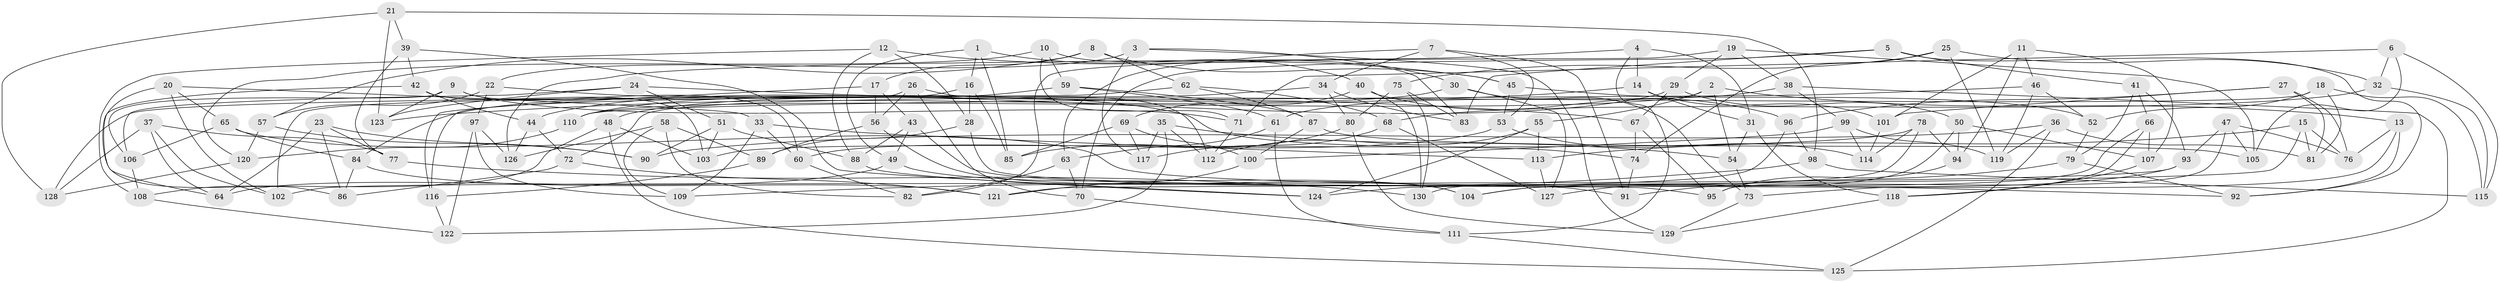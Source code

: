 // Generated by graph-tools (version 1.1) at 2025/16/03/09/25 04:16:29]
// undirected, 130 vertices, 260 edges
graph export_dot {
graph [start="1"]
  node [color=gray90,style=filled];
  1;
  2;
  3;
  4;
  5;
  6;
  7;
  8;
  9;
  10;
  11;
  12;
  13;
  14;
  15;
  16;
  17;
  18;
  19;
  20;
  21;
  22;
  23;
  24;
  25;
  26;
  27;
  28;
  29;
  30;
  31;
  32;
  33;
  34;
  35;
  36;
  37;
  38;
  39;
  40;
  41;
  42;
  43;
  44;
  45;
  46;
  47;
  48;
  49;
  50;
  51;
  52;
  53;
  54;
  55;
  56;
  57;
  58;
  59;
  60;
  61;
  62;
  63;
  64;
  65;
  66;
  67;
  68;
  69;
  70;
  71;
  72;
  73;
  74;
  75;
  76;
  77;
  78;
  79;
  80;
  81;
  82;
  83;
  84;
  85;
  86;
  87;
  88;
  89;
  90;
  91;
  92;
  93;
  94;
  95;
  96;
  97;
  98;
  99;
  100;
  101;
  102;
  103;
  104;
  105;
  106;
  107;
  108;
  109;
  110;
  111;
  112;
  113;
  114;
  115;
  116;
  117;
  118;
  119;
  120;
  121;
  122;
  123;
  124;
  125;
  126;
  127;
  128;
  129;
  130;
  1 -- 40;
  1 -- 49;
  1 -- 85;
  1 -- 16;
  2 -- 55;
  2 -- 54;
  2 -- 110;
  2 -- 13;
  3 -- 117;
  3 -- 30;
  3 -- 22;
  3 -- 129;
  4 -- 31;
  4 -- 14;
  4 -- 111;
  4 -- 126;
  5 -- 83;
  5 -- 41;
  5 -- 92;
  5 -- 70;
  6 -- 32;
  6 -- 71;
  6 -- 105;
  6 -- 115;
  7 -- 53;
  7 -- 63;
  7 -- 91;
  7 -- 34;
  8 -- 57;
  8 -- 17;
  8 -- 45;
  8 -- 62;
  9 -- 60;
  9 -- 71;
  9 -- 123;
  9 -- 106;
  10 -- 59;
  10 -- 120;
  10 -- 83;
  10 -- 71;
  11 -- 101;
  11 -- 46;
  11 -- 107;
  11 -- 94;
  12 -- 88;
  12 -- 28;
  12 -- 45;
  12 -- 108;
  13 -- 73;
  13 -- 92;
  13 -- 76;
  14 -- 101;
  14 -- 31;
  14 -- 123;
  15 -- 81;
  15 -- 76;
  15 -- 121;
  15 -- 113;
  16 -- 85;
  16 -- 116;
  16 -- 28;
  17 -- 56;
  17 -- 43;
  17 -- 116;
  18 -- 81;
  18 -- 52;
  18 -- 115;
  18 -- 72;
  19 -- 29;
  19 -- 38;
  19 -- 82;
  19 -- 105;
  20 -- 102;
  20 -- 33;
  20 -- 65;
  20 -- 86;
  21 -- 39;
  21 -- 98;
  21 -- 123;
  21 -- 128;
  22 -- 97;
  22 -- 74;
  22 -- 57;
  23 -- 86;
  23 -- 77;
  23 -- 64;
  23 -- 90;
  24 -- 67;
  24 -- 123;
  24 -- 106;
  24 -- 51;
  25 -- 119;
  25 -- 75;
  25 -- 32;
  25 -- 74;
  26 -- 112;
  26 -- 56;
  26 -- 70;
  26 -- 102;
  27 -- 96;
  27 -- 101;
  27 -- 76;
  27 -- 81;
  28 -- 89;
  28 -- 95;
  29 -- 50;
  29 -- 67;
  29 -- 44;
  30 -- 127;
  30 -- 48;
  30 -- 73;
  31 -- 54;
  31 -- 118;
  32 -- 115;
  32 -- 68;
  33 -- 60;
  33 -- 113;
  33 -- 109;
  34 -- 80;
  34 -- 110;
  34 -- 83;
  35 -- 112;
  35 -- 54;
  35 -- 122;
  35 -- 117;
  36 -- 90;
  36 -- 119;
  36 -- 81;
  36 -- 125;
  37 -- 77;
  37 -- 128;
  37 -- 102;
  37 -- 64;
  38 -- 125;
  38 -- 99;
  38 -- 61;
  39 -- 77;
  39 -- 42;
  39 -- 124;
  40 -- 130;
  40 -- 96;
  40 -- 69;
  41 -- 66;
  41 -- 79;
  41 -- 93;
  42 -- 64;
  42 -- 103;
  42 -- 44;
  43 -- 49;
  43 -- 91;
  43 -- 88;
  44 -- 72;
  44 -- 126;
  45 -- 52;
  45 -- 53;
  46 -- 119;
  46 -- 110;
  46 -- 52;
  47 -- 76;
  47 -- 105;
  47 -- 93;
  47 -- 95;
  48 -- 103;
  48 -- 108;
  48 -- 125;
  49 -- 104;
  49 -- 64;
  50 -- 127;
  50 -- 107;
  50 -- 94;
  51 -- 90;
  51 -- 103;
  51 -- 88;
  52 -- 79;
  53 -- 114;
  53 -- 60;
  54 -- 73;
  55 -- 113;
  55 -- 112;
  55 -- 124;
  56 -- 89;
  56 -- 104;
  57 -- 90;
  57 -- 120;
  58 -- 126;
  58 -- 109;
  58 -- 89;
  58 -- 82;
  59 -- 61;
  59 -- 84;
  59 -- 87;
  60 -- 82;
  61 -- 63;
  61 -- 111;
  62 -- 68;
  62 -- 87;
  62 -- 128;
  63 -- 70;
  63 -- 82;
  65 -- 84;
  65 -- 92;
  65 -- 106;
  66 -- 118;
  66 -- 130;
  66 -- 107;
  67 -- 74;
  67 -- 95;
  68 -- 127;
  68 -- 117;
  69 -- 85;
  69 -- 117;
  69 -- 100;
  70 -- 111;
  71 -- 112;
  72 -- 86;
  72 -- 121;
  73 -- 129;
  74 -- 91;
  75 -- 80;
  75 -- 83;
  75 -- 130;
  77 -- 130;
  78 -- 103;
  78 -- 94;
  78 -- 114;
  78 -- 104;
  79 -- 92;
  79 -- 91;
  80 -- 129;
  80 -- 85;
  84 -- 121;
  84 -- 86;
  87 -- 105;
  87 -- 100;
  88 -- 124;
  89 -- 116;
  93 -- 102;
  93 -- 104;
  94 -- 95;
  96 -- 124;
  96 -- 98;
  97 -- 126;
  97 -- 122;
  97 -- 109;
  98 -- 115;
  98 -- 109;
  99 -- 119;
  99 -- 114;
  99 -- 100;
  100 -- 121;
  101 -- 114;
  106 -- 108;
  107 -- 118;
  108 -- 122;
  110 -- 120;
  111 -- 125;
  113 -- 127;
  116 -- 122;
  118 -- 129;
  120 -- 128;
}
